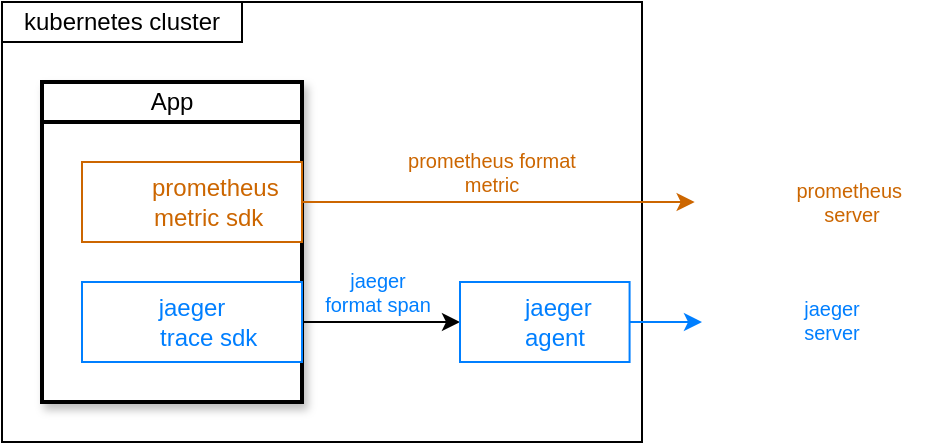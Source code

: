 <mxfile version="21.3.2" type="github">
  <diagram name="Page-1" id="Zx1RMfWQpHrX46SovbmR">
    <mxGraphModel dx="596" dy="369" grid="1" gridSize="10" guides="1" tooltips="1" connect="1" arrows="1" fold="1" page="1" pageScale="1" pageWidth="850" pageHeight="1100" math="0" shadow="0">
      <root>
        <mxCell id="0" />
        <mxCell id="1" parent="0" />
        <mxCell id="e2X0GY4_sPd95hM0Dr_v-1" value="" style="rounded=0;whiteSpace=wrap;html=1;strokeWidth=1;" vertex="1" parent="1">
          <mxGeometry x="120" y="160" width="320" height="220" as="geometry" />
        </mxCell>
        <mxCell id="e2X0GY4_sPd95hM0Dr_v-2" value="" style="rounded=0;whiteSpace=wrap;html=1;strokeWidth=2;shadow=1;" vertex="1" parent="1">
          <mxGeometry x="140" y="200" width="130" height="160" as="geometry" />
        </mxCell>
        <mxCell id="e2X0GY4_sPd95hM0Dr_v-3" value="App" style="rounded=0;whiteSpace=wrap;html=1;strokeWidth=2;" vertex="1" parent="1">
          <mxGeometry x="140" y="200" width="130" height="20" as="geometry" />
        </mxCell>
        <mxCell id="e2X0GY4_sPd95hM0Dr_v-11" style="edgeStyle=orthogonalEdgeStyle;rounded=0;orthogonalLoop=1;jettySize=auto;html=1;exitX=1;exitY=0.5;exitDx=0;exitDy=0;entryX=0;entryY=0.5;entryDx=0;entryDy=0;strokeColor=#CC6600;strokeWidth=1;" edge="1" parent="1" source="e2X0GY4_sPd95hM0Dr_v-4" target="e2X0GY4_sPd95hM0Dr_v-15">
          <mxGeometry relative="1" as="geometry">
            <mxPoint x="440" y="260" as="targetPoint" />
          </mxGeometry>
        </mxCell>
        <mxCell id="e2X0GY4_sPd95hM0Dr_v-4" value="&lt;font color=&quot;#cc6600&quot;&gt;&amp;nbsp; &amp;nbsp; &amp;nbsp; &amp;nbsp;prometheus&lt;br&gt;&amp;nbsp; &amp;nbsp; &amp;nbsp;metric sdk&lt;/font&gt;" style="rounded=0;whiteSpace=wrap;html=1;strokeColor=#CC6600;strokeWidth=1;" vertex="1" parent="1">
          <mxGeometry x="160" y="240" width="110" height="40" as="geometry" />
        </mxCell>
        <mxCell id="e2X0GY4_sPd95hM0Dr_v-12" style="edgeStyle=orthogonalEdgeStyle;rounded=0;orthogonalLoop=1;jettySize=auto;html=1;exitX=1;exitY=0.5;exitDx=0;exitDy=0;entryX=0;entryY=0.5;entryDx=0;entryDy=0;" edge="1" parent="1" source="e2X0GY4_sPd95hM0Dr_v-5" target="e2X0GY4_sPd95hM0Dr_v-7">
          <mxGeometry relative="1" as="geometry">
            <mxPoint x="300" y="320" as="targetPoint" />
          </mxGeometry>
        </mxCell>
        <mxCell id="e2X0GY4_sPd95hM0Dr_v-5" value="&lt;font color=&quot;#007fff&quot;&gt;jaeger&lt;br&gt;&amp;nbsp; &amp;nbsp; &amp;nbsp;trace sdk&lt;/font&gt;" style="rounded=0;whiteSpace=wrap;html=1;strokeColor=#007FFF;" vertex="1" parent="1">
          <mxGeometry x="160" y="300" width="110" height="40" as="geometry" />
        </mxCell>
        <mxCell id="e2X0GY4_sPd95hM0Dr_v-6" value="kubernetes cluster" style="rounded=0;whiteSpace=wrap;html=1;strokeWidth=1;" vertex="1" parent="1">
          <mxGeometry x="120" y="160" width="120" height="20" as="geometry" />
        </mxCell>
        <mxCell id="e2X0GY4_sPd95hM0Dr_v-14" style="edgeStyle=orthogonalEdgeStyle;rounded=0;orthogonalLoop=1;jettySize=auto;html=1;exitX=1;exitY=0.5;exitDx=0;exitDy=0;strokeColor=#007FFF;" edge="1" parent="1" source="e2X0GY4_sPd95hM0Dr_v-7">
          <mxGeometry relative="1" as="geometry">
            <mxPoint x="470" y="320" as="targetPoint" />
          </mxGeometry>
        </mxCell>
        <mxCell id="e2X0GY4_sPd95hM0Dr_v-7" value="&lt;font color=&quot;#007fff&quot;&gt;&amp;nbsp; &amp;nbsp; jaeger&lt;br&gt;&amp;nbsp; &amp;nbsp;agent&lt;/font&gt;" style="rounded=0;whiteSpace=wrap;html=1;strokeColor=#007FFF;" vertex="1" parent="1">
          <mxGeometry x="349.0" y="300" width="84.79" height="40" as="geometry" />
        </mxCell>
        <mxCell id="e2X0GY4_sPd95hM0Dr_v-15" value="" style="shape=image;verticalLabelPosition=bottom;labelBackgroundColor=default;verticalAlign=top;aspect=fixed;imageAspect=0;image=https://upload.wikimedia.org/wikipedia/commons/thumb/3/38/Prometheus_software_logo.svg/2066px-Prometheus_software_logo.svg.png;" vertex="1" parent="1">
          <mxGeometry x="466.33" y="240" width="40.33" height="40" as="geometry" />
        </mxCell>
        <mxCell id="e2X0GY4_sPd95hM0Dr_v-17" value="&lt;span style=&quot;font-size: 10px;&quot;&gt;&lt;font color=&quot;#cc6600&quot;&gt;prometheus format metric&lt;/font&gt;&lt;br&gt;&lt;/span&gt;" style="text;html=1;strokeColor=none;fillColor=none;align=center;verticalAlign=middle;whiteSpace=wrap;rounded=0;fontSize=9;" vertex="1" parent="1">
          <mxGeometry x="320" y="230" width="90" height="30" as="geometry" />
        </mxCell>
        <mxCell id="e2X0GY4_sPd95hM0Dr_v-18" value="" style="shape=image;verticalLabelPosition=bottom;labelBackgroundColor=default;verticalAlign=top;aspect=fixed;imageAspect=0;image=https://upload.wikimedia.org/wikipedia/commons/thumb/3/38/Prometheus_software_logo.svg/2066px-Prometheus_software_logo.svg.png;" vertex="1" parent="1">
          <mxGeometry x="166.39" y="247.5" width="25.21" height="25" as="geometry" />
        </mxCell>
        <mxCell id="e2X0GY4_sPd95hM0Dr_v-19" value="" style="shape=image;verticalLabelPosition=bottom;labelBackgroundColor=default;verticalAlign=top;aspect=fixed;imageAspect=0;image=https://upload.wikimedia.org/wikipedia/commons/thumb/3/38/Prometheus_software_logo.svg/2066px-Prometheus_software_logo.svg.png;" vertex="1" parent="1">
          <mxGeometry x="304.79" y="232.5" width="25.21" height="25" as="geometry" />
        </mxCell>
        <mxCell id="e2X0GY4_sPd95hM0Dr_v-20" value="&lt;span style=&quot;font-size: 10px;&quot;&gt;&lt;font color=&quot;#cc6600&quot;&gt;prometheus&amp;nbsp;&lt;br&gt;server&lt;/font&gt;&lt;br&gt;&lt;/span&gt;" style="text;html=1;strokeColor=none;fillColor=none;align=center;verticalAlign=middle;whiteSpace=wrap;rounded=0;fontSize=9;" vertex="1" parent="1">
          <mxGeometry x="500.33" y="245" width="90" height="30" as="geometry" />
        </mxCell>
        <mxCell id="e2X0GY4_sPd95hM0Dr_v-21" value="" style="shape=image;verticalLabelPosition=bottom;labelBackgroundColor=default;verticalAlign=top;aspect=fixed;imageAspect=0;image=https://www.jaegertracing.io/img/jaeger-icon-color.png;" vertex="1" parent="1">
          <mxGeometry x="166.39" y="305" width="26.33" height="30" as="geometry" />
        </mxCell>
        <mxCell id="e2X0GY4_sPd95hM0Dr_v-22" value="" style="shape=image;verticalLabelPosition=bottom;labelBackgroundColor=default;verticalAlign=top;aspect=fixed;imageAspect=0;image=https://www.jaegertracing.io/img/jaeger-icon-color.png;" vertex="1" parent="1">
          <mxGeometry x="350" y="305" width="26.33" height="30" as="geometry" />
        </mxCell>
        <mxCell id="e2X0GY4_sPd95hM0Dr_v-24" value="&lt;span style=&quot;font-size: 10px;&quot;&gt;&lt;font color=&quot;#007fff&quot;&gt;jaeger&lt;br&gt;format span&lt;/font&gt;&lt;br&gt;&lt;/span&gt;" style="text;html=1;strokeColor=none;fillColor=none;align=center;verticalAlign=middle;whiteSpace=wrap;rounded=0;fontSize=9;" vertex="1" parent="1">
          <mxGeometry x="263" y="290" width="90" height="30" as="geometry" />
        </mxCell>
        <mxCell id="e2X0GY4_sPd95hM0Dr_v-26" value="" style="shape=image;verticalLabelPosition=bottom;labelBackgroundColor=default;verticalAlign=top;aspect=fixed;imageAspect=0;image=https://www.jaegertracing.io/img/jaeger-icon-color.png;" vertex="1" parent="1">
          <mxGeometry x="470" y="298.23" width="36.66" height="41.77" as="geometry" />
        </mxCell>
        <mxCell id="e2X0GY4_sPd95hM0Dr_v-28" value="&lt;span style=&quot;font-size: 10px;&quot;&gt;&lt;font color=&quot;#007fff&quot;&gt;jaeger&lt;br&gt;server&lt;/font&gt;&lt;br&gt;&lt;/span&gt;" style="text;html=1;strokeColor=none;fillColor=none;align=center;verticalAlign=middle;whiteSpace=wrap;rounded=0;fontSize=9;" vertex="1" parent="1">
          <mxGeometry x="490" y="304.12" width="90" height="30" as="geometry" />
        </mxCell>
      </root>
    </mxGraphModel>
  </diagram>
</mxfile>

